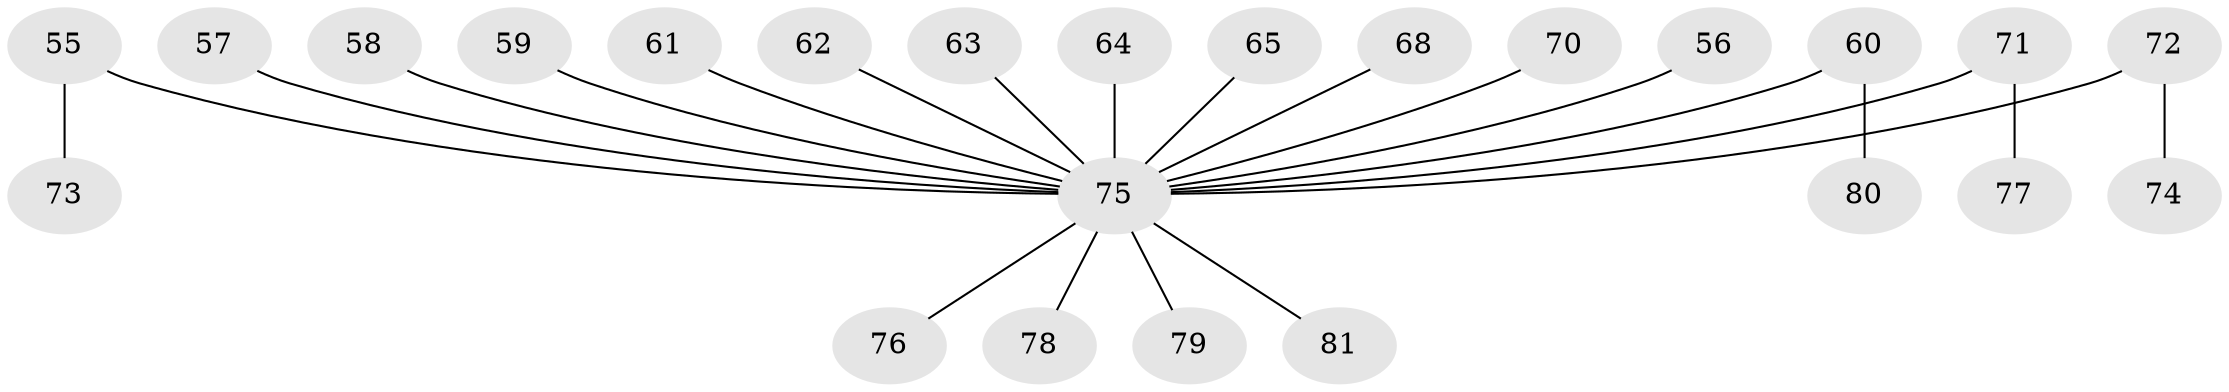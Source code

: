 // original degree distribution, {4: 0.09876543209876543, 2: 0.345679012345679, 6: 0.012345679012345678, 5: 0.024691358024691357, 3: 0.08641975308641975, 1: 0.43209876543209874}
// Generated by graph-tools (version 1.1) at 2025/56/03/04/25 21:56:36]
// undirected, 24 vertices, 23 edges
graph export_dot {
graph [start="1"]
  node [color=gray90,style=filled];
  55;
  56;
  57;
  58;
  59;
  60;
  61;
  62;
  63;
  64 [super="+39"];
  65;
  68;
  70;
  71;
  72 [super="+34+35+67+66"];
  73;
  74;
  75 [super="+14+69+49+50+51+52+53+54"];
  76 [super="+29"];
  77;
  78;
  79;
  80;
  81;
  55 -- 73;
  55 -- 75;
  56 -- 75;
  57 -- 75;
  58 -- 75;
  59 -- 75;
  60 -- 80;
  60 -- 75;
  61 -- 75;
  62 -- 75;
  63 -- 75;
  64 -- 75;
  65 -- 75;
  68 -- 75;
  70 -- 75;
  71 -- 77;
  71 -- 75;
  72 -- 74;
  72 -- 75;
  75 -- 76;
  75 -- 78;
  75 -- 79;
  75 -- 81;
}
